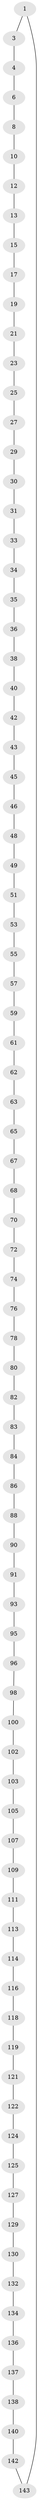 // Generated by graph-tools (version 1.1) at 2025/24/03/03/25 07:24:21]
// undirected, 85 vertices, 85 edges
graph export_dot {
graph [start="1"]
  node [color=gray90,style=filled];
  1 [super="+2"];
  3;
  4 [super="+5"];
  6 [super="+7"];
  8 [super="+9"];
  10 [super="+11"];
  12;
  13 [super="+14"];
  15 [super="+16"];
  17 [super="+18"];
  19 [super="+20"];
  21 [super="+22"];
  23 [super="+24"];
  25 [super="+26"];
  27 [super="+28"];
  29;
  30;
  31 [super="+32"];
  33;
  34;
  35;
  36 [super="+37"];
  38 [super="+39"];
  40 [super="+41"];
  42;
  43 [super="+44"];
  45;
  46 [super="+47"];
  48;
  49 [super="+50"];
  51 [super="+52"];
  53 [super="+54"];
  55 [super="+56"];
  57 [super="+58"];
  59 [super="+60"];
  61;
  62;
  63 [super="+64"];
  65 [super="+66"];
  67;
  68 [super="+69"];
  70 [super="+71"];
  72 [super="+73"];
  74 [super="+75"];
  76 [super="+77"];
  78 [super="+79"];
  80 [super="+81"];
  82;
  83;
  84 [super="+85"];
  86 [super="+87"];
  88 [super="+89"];
  90;
  91 [super="+92"];
  93 [super="+94"];
  95;
  96 [super="+97"];
  98 [super="+99"];
  100 [super="+101"];
  102;
  103 [super="+104"];
  105 [super="+106"];
  107 [super="+108"];
  109 [super="+110"];
  111 [super="+112"];
  113;
  114 [super="+115"];
  116 [super="+117"];
  118;
  119 [super="+120"];
  121;
  122 [super="+123"];
  124;
  125 [super="+126"];
  127 [super="+128"];
  129;
  130 [super="+131"];
  132 [super="+133"];
  134 [super="+135"];
  136;
  137;
  138 [super="+139"];
  140 [super="+141"];
  142;
  143;
  1 -- 143;
  1 -- 3;
  3 -- 4;
  4 -- 6;
  6 -- 8;
  8 -- 10;
  10 -- 12;
  12 -- 13;
  13 -- 15;
  15 -- 17;
  17 -- 19;
  19 -- 21;
  21 -- 23;
  23 -- 25;
  25 -- 27;
  27 -- 29;
  29 -- 30;
  30 -- 31;
  31 -- 33;
  33 -- 34;
  34 -- 35;
  35 -- 36;
  36 -- 38;
  38 -- 40;
  40 -- 42;
  42 -- 43;
  43 -- 45;
  45 -- 46;
  46 -- 48;
  48 -- 49;
  49 -- 51;
  51 -- 53;
  53 -- 55;
  55 -- 57;
  57 -- 59;
  59 -- 61;
  61 -- 62;
  62 -- 63;
  63 -- 65;
  65 -- 67;
  67 -- 68;
  68 -- 70;
  70 -- 72;
  72 -- 74;
  74 -- 76;
  76 -- 78;
  78 -- 80;
  80 -- 82;
  82 -- 83;
  83 -- 84;
  84 -- 86;
  86 -- 88;
  88 -- 90;
  90 -- 91;
  91 -- 93;
  93 -- 95;
  95 -- 96;
  96 -- 98;
  98 -- 100;
  100 -- 102;
  102 -- 103;
  103 -- 105;
  105 -- 107;
  107 -- 109;
  109 -- 111;
  111 -- 113;
  113 -- 114;
  114 -- 116;
  116 -- 118;
  118 -- 119;
  119 -- 121;
  121 -- 122;
  122 -- 124;
  124 -- 125;
  125 -- 127;
  127 -- 129;
  129 -- 130;
  130 -- 132;
  132 -- 134;
  134 -- 136;
  136 -- 137;
  137 -- 138;
  138 -- 140;
  140 -- 142;
  142 -- 143;
}
